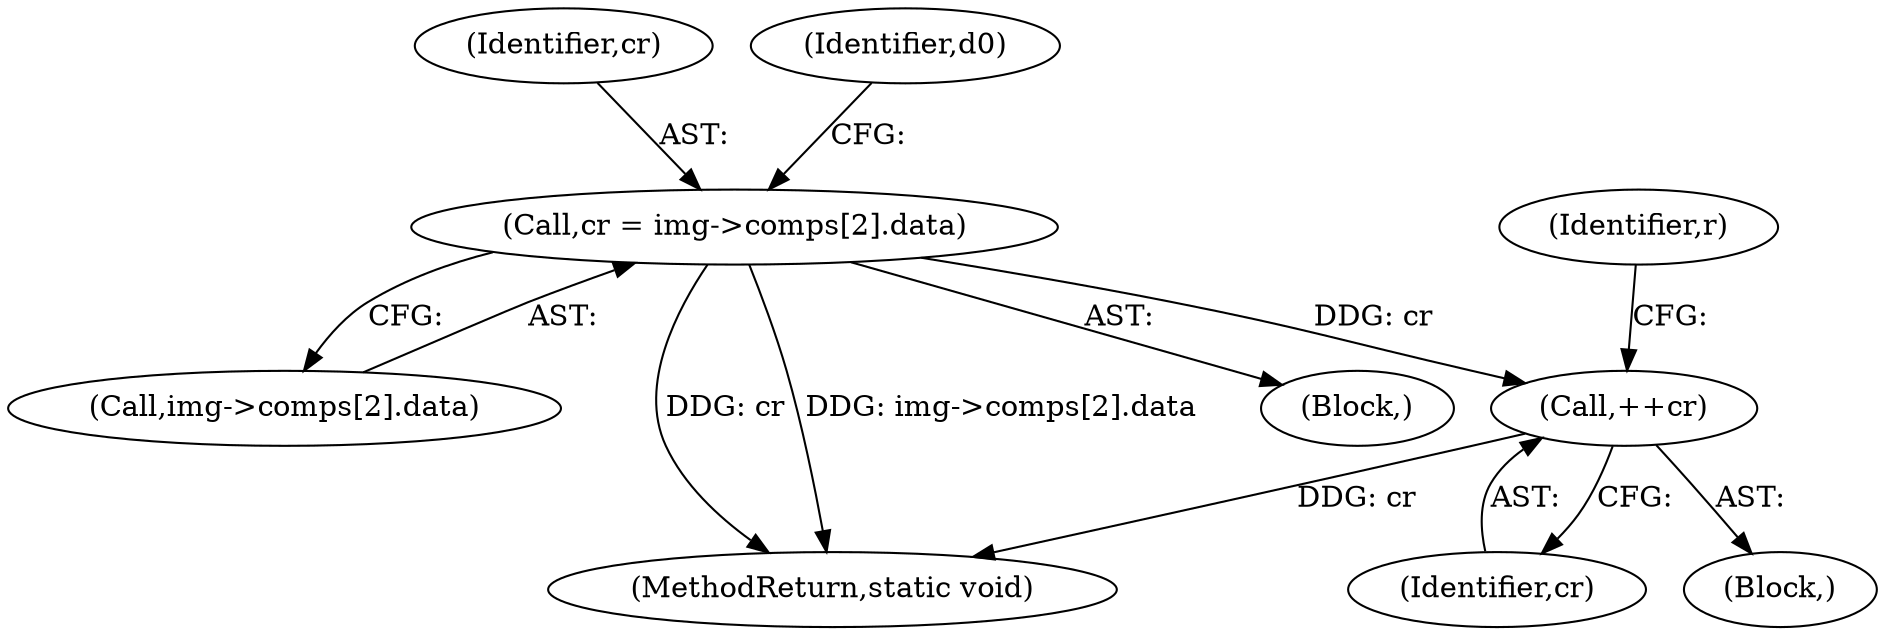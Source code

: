 digraph "0_openjpeg_15f081c89650dccee4aa4ae66f614c3fdb268767_2@pointer" {
"1000270" [label="(Call,++cr)"];
"1000189" [label="(Call,cr = img->comps[2].data)"];
"1000270" [label="(Call,++cr)"];
"1000253" [label="(Block,)"];
"1000190" [label="(Identifier,cr)"];
"1000191" [label="(Call,img->comps[2].data)"];
"1000342" [label="(MethodReturn,static void)"];
"1000199" [label="(Identifier,d0)"];
"1000271" [label="(Identifier,cr)"];
"1000273" [label="(Identifier,r)"];
"1000103" [label="(Block,)"];
"1000189" [label="(Call,cr = img->comps[2].data)"];
"1000270" -> "1000253"  [label="AST: "];
"1000270" -> "1000271"  [label="CFG: "];
"1000271" -> "1000270"  [label="AST: "];
"1000273" -> "1000270"  [label="CFG: "];
"1000270" -> "1000342"  [label="DDG: cr"];
"1000189" -> "1000270"  [label="DDG: cr"];
"1000189" -> "1000103"  [label="AST: "];
"1000189" -> "1000191"  [label="CFG: "];
"1000190" -> "1000189"  [label="AST: "];
"1000191" -> "1000189"  [label="AST: "];
"1000199" -> "1000189"  [label="CFG: "];
"1000189" -> "1000342"  [label="DDG: cr"];
"1000189" -> "1000342"  [label="DDG: img->comps[2].data"];
}
